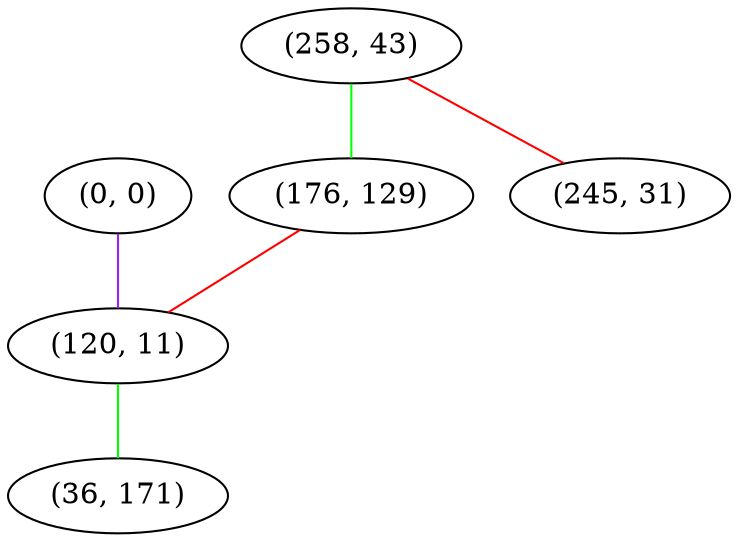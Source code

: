 graph "" {
"(0, 0)";
"(258, 43)";
"(176, 129)";
"(245, 31)";
"(120, 11)";
"(36, 171)";
"(0, 0)" -- "(120, 11)"  [color=purple, key=0, weight=4];
"(258, 43)" -- "(176, 129)"  [color=green, key=0, weight=2];
"(258, 43)" -- "(245, 31)"  [color=red, key=0, weight=1];
"(176, 129)" -- "(120, 11)"  [color=red, key=0, weight=1];
"(120, 11)" -- "(36, 171)"  [color=green, key=0, weight=2];
}
